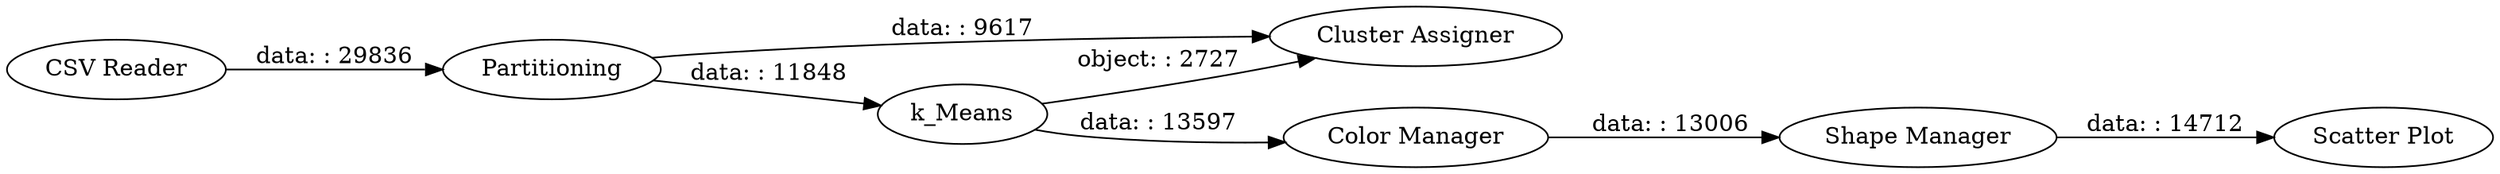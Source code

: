 digraph {
	"-4705212088254934863_1" [label="CSV Reader"]
	"-4705212088254934863_4" [label="Cluster Assigner"]
	"-4705212088254934863_3" [label=k_Means]
	"-4705212088254934863_7" [label="Scatter Plot"]
	"-4705212088254934863_2" [label=Partitioning]
	"-4705212088254934863_6" [label="Shape Manager"]
	"-4705212088254934863_5" [label="Color Manager"]
	"-4705212088254934863_3" -> "-4705212088254934863_4" [label="object: : 2727"]
	"-4705212088254934863_6" -> "-4705212088254934863_7" [label="data: : 14712"]
	"-4705212088254934863_2" -> "-4705212088254934863_4" [label="data: : 9617"]
	"-4705212088254934863_2" -> "-4705212088254934863_3" [label="data: : 11848"]
	"-4705212088254934863_1" -> "-4705212088254934863_2" [label="data: : 29836"]
	"-4705212088254934863_3" -> "-4705212088254934863_5" [label="data: : 13597"]
	"-4705212088254934863_5" -> "-4705212088254934863_6" [label="data: : 13006"]
	rankdir=LR
}
